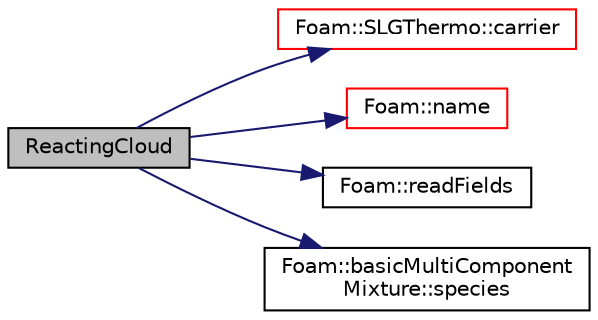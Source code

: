 digraph "ReactingCloud"
{
  bgcolor="transparent";
  edge [fontname="Helvetica",fontsize="10",labelfontname="Helvetica",labelfontsize="10"];
  node [fontname="Helvetica",fontsize="10",shape=record];
  rankdir="LR";
  Node1 [label="ReactingCloud",height=0.2,width=0.4,color="black", fillcolor="grey75", style="filled", fontcolor="black"];
  Node1 -> Node2 [color="midnightblue",fontsize="10",style="solid",fontname="Helvetica"];
  Node2 [label="Foam::SLGThermo::carrier",height=0.2,width=0.4,color="red",URL="$a02398.html#ad09148d289e10bb0f0264a4623d3822b",tooltip="Return reference to the gaseous components. "];
  Node1 -> Node3 [color="midnightblue",fontsize="10",style="solid",fontname="Helvetica"];
  Node3 [label="Foam::name",height=0.2,width=0.4,color="red",URL="$a10979.html#adcb0df2bd4953cb6bb390272d8263c3a",tooltip="Return a string representation of a complex. "];
  Node1 -> Node4 [color="midnightblue",fontsize="10",style="solid",fontname="Helvetica"];
  Node4 [label="Foam::readFields",height=0.2,width=0.4,color="black",URL="$a10979.html#a819a9300b37726a8877a8c3cd4e121b9"];
  Node1 -> Node5 [color="midnightblue",fontsize="10",style="solid",fontname="Helvetica"];
  Node5 [label="Foam::basicMultiComponent\lMixture::species",height=0.2,width=0.4,color="black",URL="$a00108.html#ac3684786b3929e4b59bca4087f9f4609",tooltip="Return the table of species. "];
}
